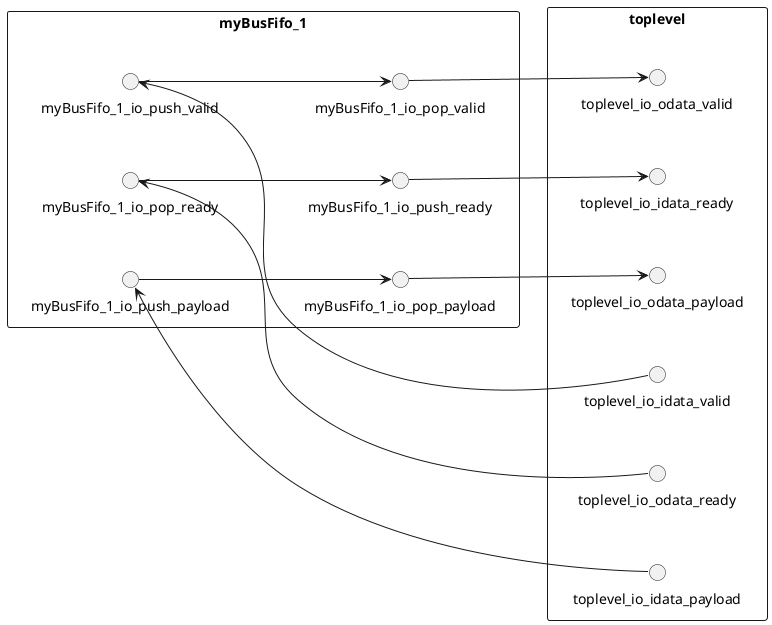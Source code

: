 @startuml
left to right direction
rectangle toplevel{
()toplevel_io_idata_valid
()toplevel_io_idata_ready
()toplevel_io_idata_payload
()toplevel_io_odata_valid
()toplevel_io_odata_ready
()toplevel_io_odata_payload
}
rectangle myBusFifo_1{
()myBusFifo_1_io_push_valid
()myBusFifo_1_io_push_ready
()myBusFifo_1_io_push_payload
()myBusFifo_1_io_pop_valid
()myBusFifo_1_io_pop_ready
()myBusFifo_1_io_pop_payload
}
myBusFifo_1_io_push_ready-->toplevel_io_idata_ready
myBusFifo_1_io_pop_valid-->toplevel_io_odata_valid
myBusFifo_1_io_pop_payload-->toplevel_io_odata_payload
toplevel_io_idata_valid-->myBusFifo_1_io_push_valid
myBusFifo_1_io_pop_ready-->myBusFifo_1_io_push_ready
toplevel_io_idata_payload-->myBusFifo_1_io_push_payload
myBusFifo_1_io_push_valid-->myBusFifo_1_io_pop_valid
toplevel_io_odata_ready-->myBusFifo_1_io_pop_ready
myBusFifo_1_io_push_payload-->myBusFifo_1_io_pop_payload
@enduml